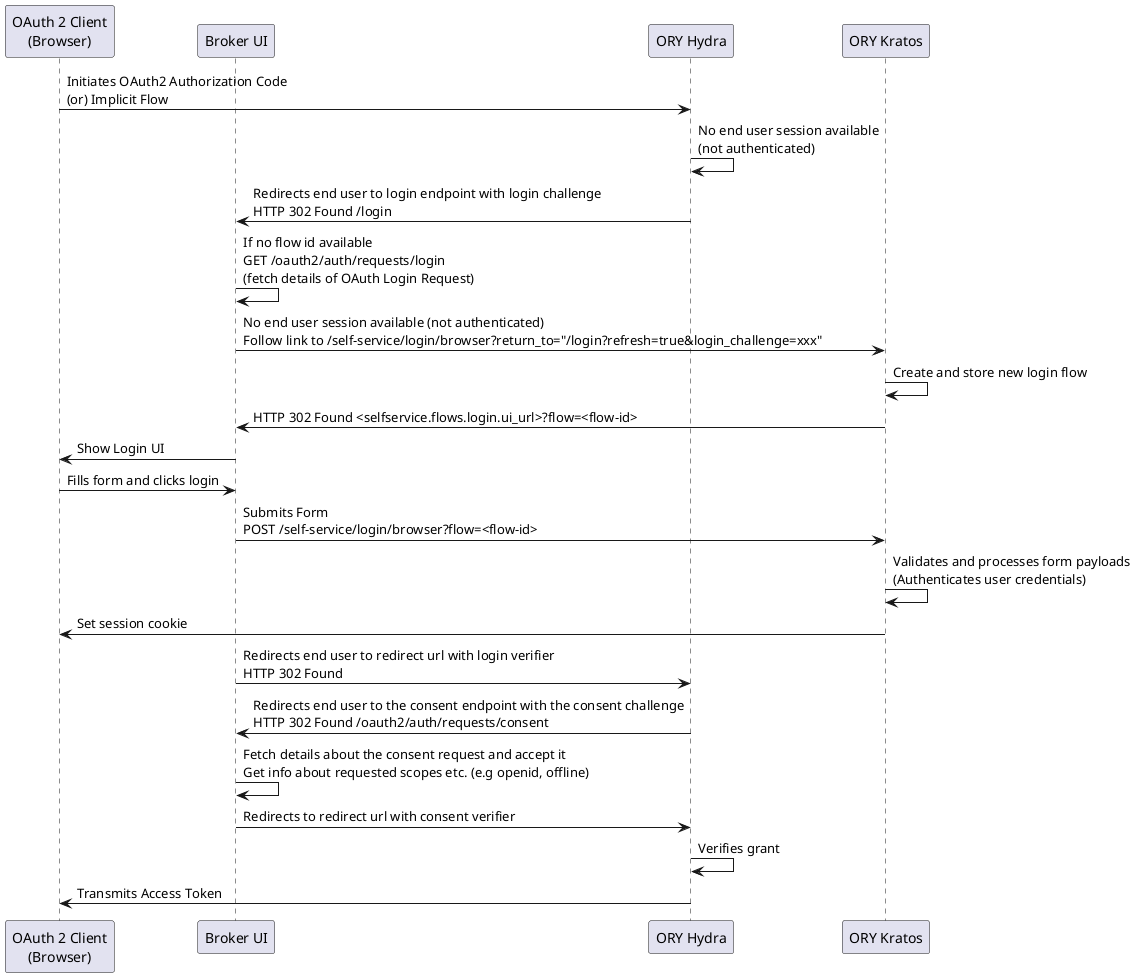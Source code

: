@startuml flow

participant "OAuth 2 Client\n(Browser)" as client
participant "Broker UI" as idp
participant "ORY Hydra" as hydra
participant "ORY Kratos" as kratos

client -> hydra : Initiates OAuth2 Authorization Code \n(or) Implicit Flow
hydra -> hydra: No end user session available\n(not authenticated)
hydra -> idp : Redirects end user to login endpoint with login challenge\nHTTP 302 Found /login
idp -> idp : If no flow id available\nGET /oauth2/auth/requests/login\n(fetch details of OAuth Login Request)
idp -> kratos : No end user session available (not authenticated)\nFollow link to /self-service/login/browser?return_to="/login?refresh=true&login_challenge=xxx"
kratos -> kratos : Create and store new login flow
kratos -> idp : HTTP 302 Found <selfservice.flows.login.ui_url>?flow=<flow-id>
idp -> client : Show Login UI
client -> idp : Fills form and clicks login
idp -> kratos : Submits Form\nPOST /self-service/login/browser?flow=<flow-id>
kratos -> kratos : Validates and processes form payloads\n(Authenticates user credentials)
kratos -> client : Set session cookie
idp -> hydra : Redirects end user to redirect url with login verifier\nHTTP 302 Found
hydra -> idp : Redirects end user to the consent endpoint with the consent challenge\nHTTP 302 Found /oauth2/auth/requests/consent
idp -> idp : Fetch details about the consent request and accept it\nGet info about requested scopes etc. (e.g openid, offline)
idp -> hydra : Redirects to redirect url with consent verifier
hydra -> hydra : Verifies grant
hydra -> client : Transmits Access Token

@enduml
